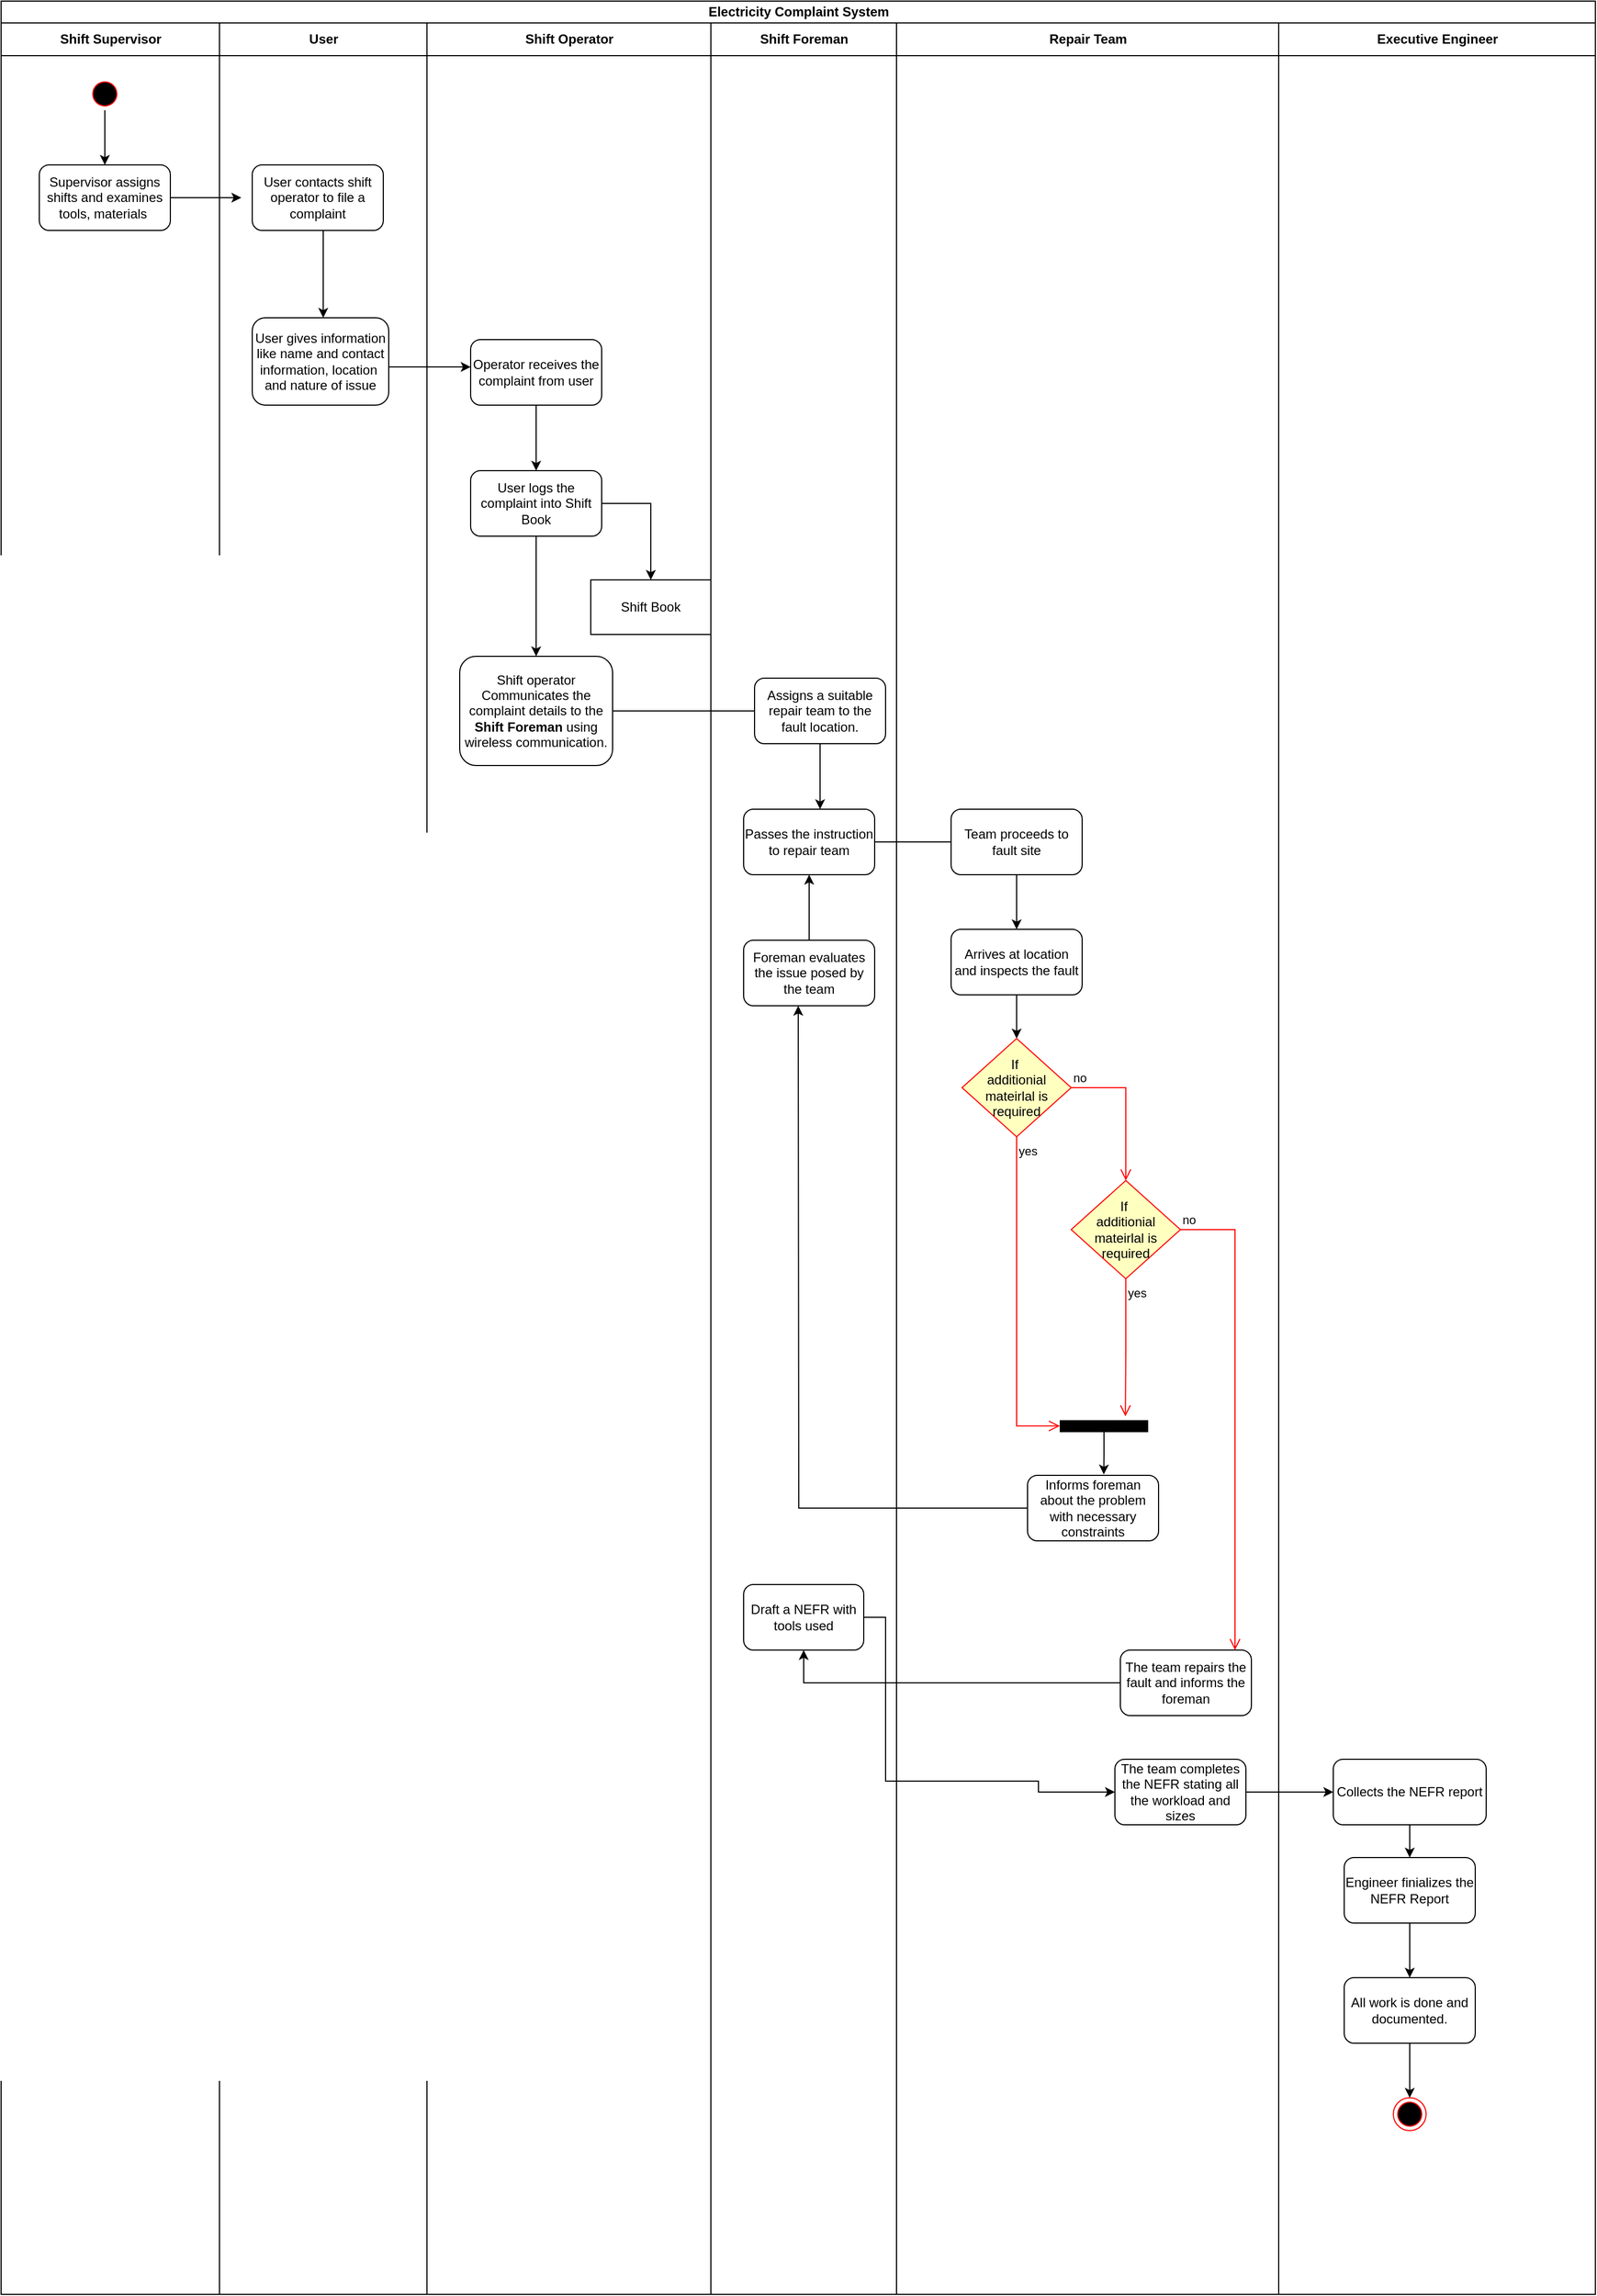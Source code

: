 <mxfile version="25.0.3">
  <diagram name="Page-1" id="pe8Rl1tk9ksP6p4iJ54w">
    <mxGraphModel dx="1235" dy="1714" grid="1" gridSize="10" guides="1" tooltips="1" connect="1" arrows="1" fold="1" page="1" pageScale="1" pageWidth="850" pageHeight="1100" math="0" shadow="0">
      <root>
        <mxCell id="0" />
        <mxCell id="1" parent="0" />
        <mxCell id="evgiQNQC6SbYIasGAWQF-1" value="Electricity Complaint System" style="swimlane;childLayout=stackLayout;resizeParent=1;resizeParentMax=0;startSize=20;html=1;" vertex="1" parent="1">
          <mxGeometry x="190" y="-90" width="1460" height="2100" as="geometry" />
        </mxCell>
        <mxCell id="evgiQNQC6SbYIasGAWQF-17" value="Shift Supervisor" style="swimlane;startSize=30;html=1;" vertex="1" parent="evgiQNQC6SbYIasGAWQF-1">
          <mxGeometry y="20" width="200" height="2080" as="geometry" />
        </mxCell>
        <mxCell id="evgiQNQC6SbYIasGAWQF-18" style="edgeStyle=orthogonalEdgeStyle;rounded=0;orthogonalLoop=1;jettySize=auto;html=1;" edge="1" parent="evgiQNQC6SbYIasGAWQF-17" source="ji_p8Mu0rosdrz9c3FZI-14">
          <mxGeometry relative="1" as="geometry">
            <mxPoint x="95" y="130" as="targetPoint" />
          </mxGeometry>
        </mxCell>
        <mxCell id="ji_p8Mu0rosdrz9c3FZI-14" value="" style="ellipse;html=1;shape=startState;fillColor=#000000;strokeColor=#ff0000;" parent="evgiQNQC6SbYIasGAWQF-17" vertex="1">
          <mxGeometry x="80" y="50" width="30" height="30" as="geometry" />
        </mxCell>
        <mxCell id="evgiQNQC6SbYIasGAWQF-22" style="edgeStyle=orthogonalEdgeStyle;rounded=0;orthogonalLoop=1;jettySize=auto;html=1;" edge="1" parent="evgiQNQC6SbYIasGAWQF-17">
          <mxGeometry relative="1" as="geometry">
            <mxPoint x="220" y="160" as="targetPoint" />
            <mxPoint x="155" y="160" as="sourcePoint" />
          </mxGeometry>
        </mxCell>
        <mxCell id="evgiQNQC6SbYIasGAWQF-30" value="Supervisor assigns shifts and examines tools, materials&amp;nbsp;" style="rounded=1;whiteSpace=wrap;html=1;" vertex="1" parent="evgiQNQC6SbYIasGAWQF-17">
          <mxGeometry x="35" y="130" width="120" height="60" as="geometry" />
        </mxCell>
        <mxCell id="evgiQNQC6SbYIasGAWQF-16" value="User" style="swimlane;startSize=30;html=1;" vertex="1" parent="evgiQNQC6SbYIasGAWQF-1">
          <mxGeometry x="200" y="20" width="190" height="2080" as="geometry" />
        </mxCell>
        <mxCell id="evgiQNQC6SbYIasGAWQF-26" style="edgeStyle=orthogonalEdgeStyle;rounded=0;orthogonalLoop=1;jettySize=auto;html=1;" edge="1" parent="evgiQNQC6SbYIasGAWQF-16">
          <mxGeometry relative="1" as="geometry">
            <mxPoint x="95" y="270" as="targetPoint" />
            <mxPoint x="95" y="190" as="sourcePoint" />
          </mxGeometry>
        </mxCell>
        <mxCell id="evgiQNQC6SbYIasGAWQF-28" style="edgeStyle=orthogonalEdgeStyle;rounded=0;orthogonalLoop=1;jettySize=auto;html=1;" edge="1" parent="evgiQNQC6SbYIasGAWQF-16">
          <mxGeometry relative="1" as="geometry">
            <mxPoint x="230" y="315" as="targetPoint" />
            <mxPoint x="155" y="315" as="sourcePoint" />
          </mxGeometry>
        </mxCell>
        <mxCell id="evgiQNQC6SbYIasGAWQF-32" value="User contacts shift operator to file a complaint" style="rounded=1;whiteSpace=wrap;html=1;" vertex="1" parent="evgiQNQC6SbYIasGAWQF-16">
          <mxGeometry x="30" y="130" width="120" height="60" as="geometry" />
        </mxCell>
        <mxCell id="evgiQNQC6SbYIasGAWQF-33" value="User gives information like name and contact information, location&amp;nbsp; and nature of issue" style="rounded=1;whiteSpace=wrap;html=1;" vertex="1" parent="evgiQNQC6SbYIasGAWQF-16">
          <mxGeometry x="30" y="270" width="125" height="80" as="geometry" />
        </mxCell>
        <mxCell id="evgiQNQC6SbYIasGAWQF-15" value="Shift Operator" style="swimlane;startSize=30;html=1;" vertex="1" parent="evgiQNQC6SbYIasGAWQF-1">
          <mxGeometry x="390" y="20" width="260" height="2080" as="geometry" />
        </mxCell>
        <mxCell id="evgiQNQC6SbYIasGAWQF-35" style="edgeStyle=orthogonalEdgeStyle;rounded=0;orthogonalLoop=1;jettySize=auto;html=1;" edge="1" parent="evgiQNQC6SbYIasGAWQF-15" source="evgiQNQC6SbYIasGAWQF-34">
          <mxGeometry relative="1" as="geometry">
            <mxPoint x="100" y="410" as="targetPoint" />
          </mxGeometry>
        </mxCell>
        <mxCell id="evgiQNQC6SbYIasGAWQF-34" value="Operator receives the complaint from user" style="rounded=1;whiteSpace=wrap;html=1;" vertex="1" parent="evgiQNQC6SbYIasGAWQF-15">
          <mxGeometry x="40" y="290" width="120" height="60" as="geometry" />
        </mxCell>
        <mxCell id="evgiQNQC6SbYIasGAWQF-38" style="edgeStyle=orthogonalEdgeStyle;rounded=0;orthogonalLoop=1;jettySize=auto;html=1;entryX=0.5;entryY=0;entryDx=0;entryDy=0;" edge="1" parent="evgiQNQC6SbYIasGAWQF-15" source="evgiQNQC6SbYIasGAWQF-36" target="evgiQNQC6SbYIasGAWQF-37">
          <mxGeometry relative="1" as="geometry">
            <Array as="points">
              <mxPoint x="205" y="440" />
            </Array>
          </mxGeometry>
        </mxCell>
        <mxCell id="evgiQNQC6SbYIasGAWQF-43" style="edgeStyle=orthogonalEdgeStyle;rounded=0;orthogonalLoop=1;jettySize=auto;html=1;entryX=0.5;entryY=0;entryDx=0;entryDy=0;" edge="1" parent="evgiQNQC6SbYIasGAWQF-15" source="evgiQNQC6SbYIasGAWQF-36" target="evgiQNQC6SbYIasGAWQF-44">
          <mxGeometry relative="1" as="geometry">
            <mxPoint x="140" y="520" as="targetPoint" />
          </mxGeometry>
        </mxCell>
        <mxCell id="evgiQNQC6SbYIasGAWQF-36" value="User logs the complaint into Shift Book" style="rounded=1;whiteSpace=wrap;html=1;" vertex="1" parent="evgiQNQC6SbYIasGAWQF-15">
          <mxGeometry x="40" y="410" width="120" height="60" as="geometry" />
        </mxCell>
        <mxCell id="evgiQNQC6SbYIasGAWQF-37" value="Shift Book" style="html=1;whiteSpace=wrap;" vertex="1" parent="evgiQNQC6SbYIasGAWQF-15">
          <mxGeometry x="150" y="510" width="110" height="50" as="geometry" />
        </mxCell>
        <mxCell id="evgiQNQC6SbYIasGAWQF-47" style="edgeStyle=orthogonalEdgeStyle;rounded=0;orthogonalLoop=1;jettySize=auto;html=1;" edge="1" parent="evgiQNQC6SbYIasGAWQF-15" source="evgiQNQC6SbYIasGAWQF-44">
          <mxGeometry relative="1" as="geometry">
            <mxPoint x="340" y="630" as="targetPoint" />
          </mxGeometry>
        </mxCell>
        <mxCell id="evgiQNQC6SbYIasGAWQF-44" value="Shift operator Communicates the complaint details to the &lt;strong&gt;Shift Foreman&lt;/strong&gt; using wireless communication." style="rounded=1;whiteSpace=wrap;html=1;" vertex="1" parent="evgiQNQC6SbYIasGAWQF-15">
          <mxGeometry x="30" y="580" width="140" height="100" as="geometry" />
        </mxCell>
        <mxCell id="evgiQNQC6SbYIasGAWQF-2" value="Shift Foreman" style="swimlane;startSize=30;html=1;" vertex="1" parent="evgiQNQC6SbYIasGAWQF-1">
          <mxGeometry x="650" y="20" width="170" height="2080" as="geometry" />
        </mxCell>
        <mxCell id="evgiQNQC6SbYIasGAWQF-50" style="edgeStyle=orthogonalEdgeStyle;rounded=0;orthogonalLoop=1;jettySize=auto;html=1;" edge="1" parent="evgiQNQC6SbYIasGAWQF-2" source="evgiQNQC6SbYIasGAWQF-49">
          <mxGeometry relative="1" as="geometry">
            <mxPoint x="100" y="720" as="targetPoint" />
          </mxGeometry>
        </mxCell>
        <mxCell id="evgiQNQC6SbYIasGAWQF-49" value="Assigns a suitable repair team to the fault location." style="rounded=1;whiteSpace=wrap;html=1;" vertex="1" parent="evgiQNQC6SbYIasGAWQF-2">
          <mxGeometry x="40" y="600" width="120" height="60" as="geometry" />
        </mxCell>
        <mxCell id="evgiQNQC6SbYIasGAWQF-52" style="edgeStyle=orthogonalEdgeStyle;rounded=0;orthogonalLoop=1;jettySize=auto;html=1;" edge="1" parent="evgiQNQC6SbYIasGAWQF-2" source="evgiQNQC6SbYIasGAWQF-51">
          <mxGeometry relative="1" as="geometry">
            <mxPoint x="240" y="750" as="targetPoint" />
          </mxGeometry>
        </mxCell>
        <mxCell id="evgiQNQC6SbYIasGAWQF-51" value="Passes the instruction to repair team" style="rounded=1;whiteSpace=wrap;html=1;" vertex="1" parent="evgiQNQC6SbYIasGAWQF-2">
          <mxGeometry x="30" y="720" width="120" height="60" as="geometry" />
        </mxCell>
        <mxCell id="evgiQNQC6SbYIasGAWQF-93" style="edgeStyle=orthogonalEdgeStyle;rounded=0;orthogonalLoop=1;jettySize=auto;html=1;" edge="1" parent="evgiQNQC6SbYIasGAWQF-2" source="evgiQNQC6SbYIasGAWQF-90" target="evgiQNQC6SbYIasGAWQF-51">
          <mxGeometry relative="1" as="geometry" />
        </mxCell>
        <mxCell id="evgiQNQC6SbYIasGAWQF-90" value="Foreman evaluates the issue posed by the team" style="rounded=1;whiteSpace=wrap;html=1;" vertex="1" parent="evgiQNQC6SbYIasGAWQF-2">
          <mxGeometry x="30" y="840" width="120" height="60" as="geometry" />
        </mxCell>
        <mxCell id="evgiQNQC6SbYIasGAWQF-103" value="Draft a NEFR with tools used" style="rounded=1;whiteSpace=wrap;html=1;" vertex="1" parent="evgiQNQC6SbYIasGAWQF-2">
          <mxGeometry x="30" y="1430" width="110" height="60" as="geometry" />
        </mxCell>
        <mxCell id="evgiQNQC6SbYIasGAWQF-3" value="Repair Team" style="swimlane;startSize=30;html=1;" vertex="1" parent="evgiQNQC6SbYIasGAWQF-1">
          <mxGeometry x="820" y="20" width="350" height="2080" as="geometry" />
        </mxCell>
        <mxCell id="evgiQNQC6SbYIasGAWQF-54" style="edgeStyle=orthogonalEdgeStyle;rounded=0;orthogonalLoop=1;jettySize=auto;html=1;" edge="1" parent="evgiQNQC6SbYIasGAWQF-3" source="evgiQNQC6SbYIasGAWQF-53">
          <mxGeometry relative="1" as="geometry">
            <mxPoint x="110" y="830" as="targetPoint" />
          </mxGeometry>
        </mxCell>
        <mxCell id="evgiQNQC6SbYIasGAWQF-53" value="Team proceeds to fault site" style="rounded=1;whiteSpace=wrap;html=1;" vertex="1" parent="evgiQNQC6SbYIasGAWQF-3">
          <mxGeometry x="50" y="720" width="120" height="60" as="geometry" />
        </mxCell>
        <mxCell id="evgiQNQC6SbYIasGAWQF-56" style="edgeStyle=orthogonalEdgeStyle;rounded=0;orthogonalLoop=1;jettySize=auto;html=1;" edge="1" parent="evgiQNQC6SbYIasGAWQF-3" source="evgiQNQC6SbYIasGAWQF-55">
          <mxGeometry relative="1" as="geometry">
            <mxPoint x="110" y="930" as="targetPoint" />
          </mxGeometry>
        </mxCell>
        <mxCell id="evgiQNQC6SbYIasGAWQF-55" value="Arrives at location and inspects the fault" style="rounded=1;whiteSpace=wrap;html=1;" vertex="1" parent="evgiQNQC6SbYIasGAWQF-3">
          <mxGeometry x="50" y="830" width="120" height="60" as="geometry" />
        </mxCell>
        <mxCell id="evgiQNQC6SbYIasGAWQF-89" style="edgeStyle=orthogonalEdgeStyle;rounded=0;orthogonalLoop=1;jettySize=auto;html=1;" edge="1" parent="evgiQNQC6SbYIasGAWQF-3" source="evgiQNQC6SbYIasGAWQF-57">
          <mxGeometry relative="1" as="geometry">
            <mxPoint x="-90" y="900" as="targetPoint" />
          </mxGeometry>
        </mxCell>
        <mxCell id="evgiQNQC6SbYIasGAWQF-57" value="Informs foreman about the problem with necessary constraints" style="rounded=1;whiteSpace=wrap;html=1;" vertex="1" parent="evgiQNQC6SbYIasGAWQF-3">
          <mxGeometry x="120" y="1330" width="120" height="60" as="geometry" />
        </mxCell>
        <mxCell id="evgiQNQC6SbYIasGAWQF-97" value="" style="html=1;points=[];perimeter=orthogonalPerimeter;fillColor=strokeColor;direction=south;" vertex="1" parent="evgiQNQC6SbYIasGAWQF-3">
          <mxGeometry x="150" y="1280" width="80" height="10" as="geometry" />
        </mxCell>
        <mxCell id="evgiQNQC6SbYIasGAWQF-99" style="edgeStyle=orthogonalEdgeStyle;rounded=0;orthogonalLoop=1;jettySize=auto;html=1;entryX=0.582;entryY=-0.014;entryDx=0;entryDy=0;entryPerimeter=0;" edge="1" parent="evgiQNQC6SbYIasGAWQF-3" source="evgiQNQC6SbYIasGAWQF-97" target="evgiQNQC6SbYIasGAWQF-57">
          <mxGeometry relative="1" as="geometry" />
        </mxCell>
        <mxCell id="evgiQNQC6SbYIasGAWQF-105" value="The team repairs the fault and informs the foreman" style="rounded=1;whiteSpace=wrap;html=1;" vertex="1" parent="evgiQNQC6SbYIasGAWQF-3">
          <mxGeometry x="205" y="1490" width="120" height="60" as="geometry" />
        </mxCell>
        <mxCell id="evgiQNQC6SbYIasGAWQF-111" style="edgeStyle=orthogonalEdgeStyle;rounded=0;orthogonalLoop=1;jettySize=auto;html=1;" edge="1" parent="evgiQNQC6SbYIasGAWQF-3" source="evgiQNQC6SbYIasGAWQF-110">
          <mxGeometry relative="1" as="geometry">
            <mxPoint x="400" y="1620" as="targetPoint" />
          </mxGeometry>
        </mxCell>
        <mxCell id="evgiQNQC6SbYIasGAWQF-110" value="The team completes the NEFR stating all the workload and sizes" style="rounded=1;whiteSpace=wrap;html=1;" vertex="1" parent="evgiQNQC6SbYIasGAWQF-3">
          <mxGeometry x="200" y="1590" width="120" height="60" as="geometry" />
        </mxCell>
        <mxCell id="evgiQNQC6SbYIasGAWQF-125" value="If&amp;nbsp;&lt;div&gt;additionial mateirlal is required&lt;/div&gt;" style="rhombus;whiteSpace=wrap;html=1;fontColor=#000000;fillColor=#ffffc0;strokeColor=#ff0000;" vertex="1" parent="evgiQNQC6SbYIasGAWQF-3">
          <mxGeometry x="60" y="930" width="100" height="90" as="geometry" />
        </mxCell>
        <mxCell id="evgiQNQC6SbYIasGAWQF-127" value="yes" style="edgeStyle=orthogonalEdgeStyle;html=1;align=left;verticalAlign=top;endArrow=open;endSize=8;strokeColor=#ff0000;rounded=0;entryX=0.48;entryY=1.005;entryDx=0;entryDy=0;entryPerimeter=0;" edge="1" source="evgiQNQC6SbYIasGAWQF-125" parent="evgiQNQC6SbYIasGAWQF-3" target="evgiQNQC6SbYIasGAWQF-97">
          <mxGeometry x="-1" relative="1" as="geometry">
            <mxPoint x="110" y="1040" as="targetPoint" />
          </mxGeometry>
        </mxCell>
        <mxCell id="evgiQNQC6SbYIasGAWQF-126" value="no" style="edgeStyle=orthogonalEdgeStyle;html=1;align=left;verticalAlign=bottom;endArrow=open;endSize=8;strokeColor=#ff0000;rounded=0;entryX=0.5;entryY=0;entryDx=0;entryDy=0;" edge="1" source="evgiQNQC6SbYIasGAWQF-125" parent="evgiQNQC6SbYIasGAWQF-3">
          <mxGeometry x="-1" relative="1" as="geometry">
            <mxPoint x="210" y="1060" as="targetPoint" />
            <Array as="points">
              <mxPoint x="210" y="975" />
            </Array>
          </mxGeometry>
        </mxCell>
        <mxCell id="evgiQNQC6SbYIasGAWQF-128" value="If&amp;nbsp;&lt;div&gt;additionial mateirlal is required&lt;/div&gt;" style="rhombus;whiteSpace=wrap;html=1;fontColor=#000000;fillColor=#ffffc0;strokeColor=#ff0000;" vertex="1" parent="evgiQNQC6SbYIasGAWQF-3">
          <mxGeometry x="160" y="1060" width="100" height="90" as="geometry" />
        </mxCell>
        <mxCell id="evgiQNQC6SbYIasGAWQF-130" value="no" style="edgeStyle=orthogonalEdgeStyle;html=1;align=left;verticalAlign=bottom;endArrow=open;endSize=8;strokeColor=#ff0000;rounded=0;" edge="1" parent="evgiQNQC6SbYIasGAWQF-3" source="evgiQNQC6SbYIasGAWQF-128" target="evgiQNQC6SbYIasGAWQF-105">
          <mxGeometry x="-1" relative="1" as="geometry">
            <mxPoint x="310" y="1190" as="targetPoint" />
            <Array as="points">
              <mxPoint x="310" y="1105" />
            </Array>
          </mxGeometry>
        </mxCell>
        <mxCell id="evgiQNQC6SbYIasGAWQF-134" value="yes" style="edgeStyle=orthogonalEdgeStyle;html=1;align=left;verticalAlign=top;endArrow=open;endSize=8;strokeColor=#ff0000;rounded=0;exitX=0.5;exitY=1;exitDx=0;exitDy=0;entryX=-0.4;entryY=0.255;entryDx=0;entryDy=0;entryPerimeter=0;" edge="1" parent="evgiQNQC6SbYIasGAWQF-3" source="evgiQNQC6SbYIasGAWQF-128" target="evgiQNQC6SbYIasGAWQF-97">
          <mxGeometry x="-1" relative="1" as="geometry">
            <mxPoint x="210" y="1260" as="targetPoint" />
            <mxPoint x="290" y="990" as="sourcePoint" />
            <Array as="points" />
          </mxGeometry>
        </mxCell>
        <mxCell id="evgiQNQC6SbYIasGAWQF-4" value="&lt;div&gt;Executive Engineer&lt;/div&gt;" style="swimlane;startSize=30;html=1;" vertex="1" parent="evgiQNQC6SbYIasGAWQF-1">
          <mxGeometry x="1170" y="20" width="290" height="2080" as="geometry">
            <mxRectangle x="400" y="20" width="40" height="570" as="alternateBounds" />
          </mxGeometry>
        </mxCell>
        <mxCell id="evgiQNQC6SbYIasGAWQF-114" style="edgeStyle=orthogonalEdgeStyle;rounded=0;orthogonalLoop=1;jettySize=auto;html=1;" edge="1" parent="evgiQNQC6SbYIasGAWQF-4" source="evgiQNQC6SbYIasGAWQF-113">
          <mxGeometry relative="1" as="geometry">
            <mxPoint x="120" y="1680" as="targetPoint" />
          </mxGeometry>
        </mxCell>
        <mxCell id="evgiQNQC6SbYIasGAWQF-113" value="Collects the NEFR report" style="rounded=1;whiteSpace=wrap;html=1;" vertex="1" parent="evgiQNQC6SbYIasGAWQF-4">
          <mxGeometry x="50" y="1590" width="140" height="60" as="geometry" />
        </mxCell>
        <mxCell id="evgiQNQC6SbYIasGAWQF-119" style="edgeStyle=orthogonalEdgeStyle;rounded=0;orthogonalLoop=1;jettySize=auto;html=1;" edge="1" parent="evgiQNQC6SbYIasGAWQF-4" source="evgiQNQC6SbYIasGAWQF-116">
          <mxGeometry relative="1" as="geometry">
            <mxPoint x="120" y="1790" as="targetPoint" />
          </mxGeometry>
        </mxCell>
        <mxCell id="evgiQNQC6SbYIasGAWQF-116" value="Engineer finializes the NEFR Report" style="rounded=1;whiteSpace=wrap;html=1;" vertex="1" parent="evgiQNQC6SbYIasGAWQF-4">
          <mxGeometry x="60" y="1680" width="120" height="60" as="geometry" />
        </mxCell>
        <mxCell id="evgiQNQC6SbYIasGAWQF-122" style="edgeStyle=orthogonalEdgeStyle;rounded=0;orthogonalLoop=1;jettySize=auto;html=1;" edge="1" parent="evgiQNQC6SbYIasGAWQF-4" source="evgiQNQC6SbYIasGAWQF-120">
          <mxGeometry relative="1" as="geometry">
            <mxPoint x="120" y="1900" as="targetPoint" />
          </mxGeometry>
        </mxCell>
        <mxCell id="evgiQNQC6SbYIasGAWQF-120" value="All work is done and documented." style="rounded=1;whiteSpace=wrap;html=1;" vertex="1" parent="evgiQNQC6SbYIasGAWQF-4">
          <mxGeometry x="60" y="1790" width="120" height="60" as="geometry" />
        </mxCell>
        <mxCell id="evgiQNQC6SbYIasGAWQF-124" value="" style="ellipse;html=1;shape=endState;fillColor=#000000;strokeColor=#ff0000;" vertex="1" parent="evgiQNQC6SbYIasGAWQF-4">
          <mxGeometry x="105" y="1900" width="30" height="30" as="geometry" />
        </mxCell>
        <mxCell id="evgiQNQC6SbYIasGAWQF-106" style="edgeStyle=orthogonalEdgeStyle;rounded=0;orthogonalLoop=1;jettySize=auto;html=1;entryX=0.5;entryY=1;entryDx=0;entryDy=0;" edge="1" parent="evgiQNQC6SbYIasGAWQF-1" source="evgiQNQC6SbYIasGAWQF-105" target="evgiQNQC6SbYIasGAWQF-103">
          <mxGeometry relative="1" as="geometry" />
        </mxCell>
        <mxCell id="evgiQNQC6SbYIasGAWQF-108" style="edgeStyle=orthogonalEdgeStyle;rounded=0;orthogonalLoop=1;jettySize=auto;html=1;entryX=0;entryY=0.5;entryDx=0;entryDy=0;" edge="1" parent="evgiQNQC6SbYIasGAWQF-1" source="evgiQNQC6SbYIasGAWQF-103" target="evgiQNQC6SbYIasGAWQF-110">
          <mxGeometry relative="1" as="geometry">
            <mxPoint x="990" y="1640" as="targetPoint" />
            <Array as="points">
              <mxPoint x="810" y="1480" />
              <mxPoint x="810" y="1630" />
              <mxPoint x="950" y="1630" />
              <mxPoint x="950" y="1640" />
            </Array>
          </mxGeometry>
        </mxCell>
      </root>
    </mxGraphModel>
  </diagram>
</mxfile>
